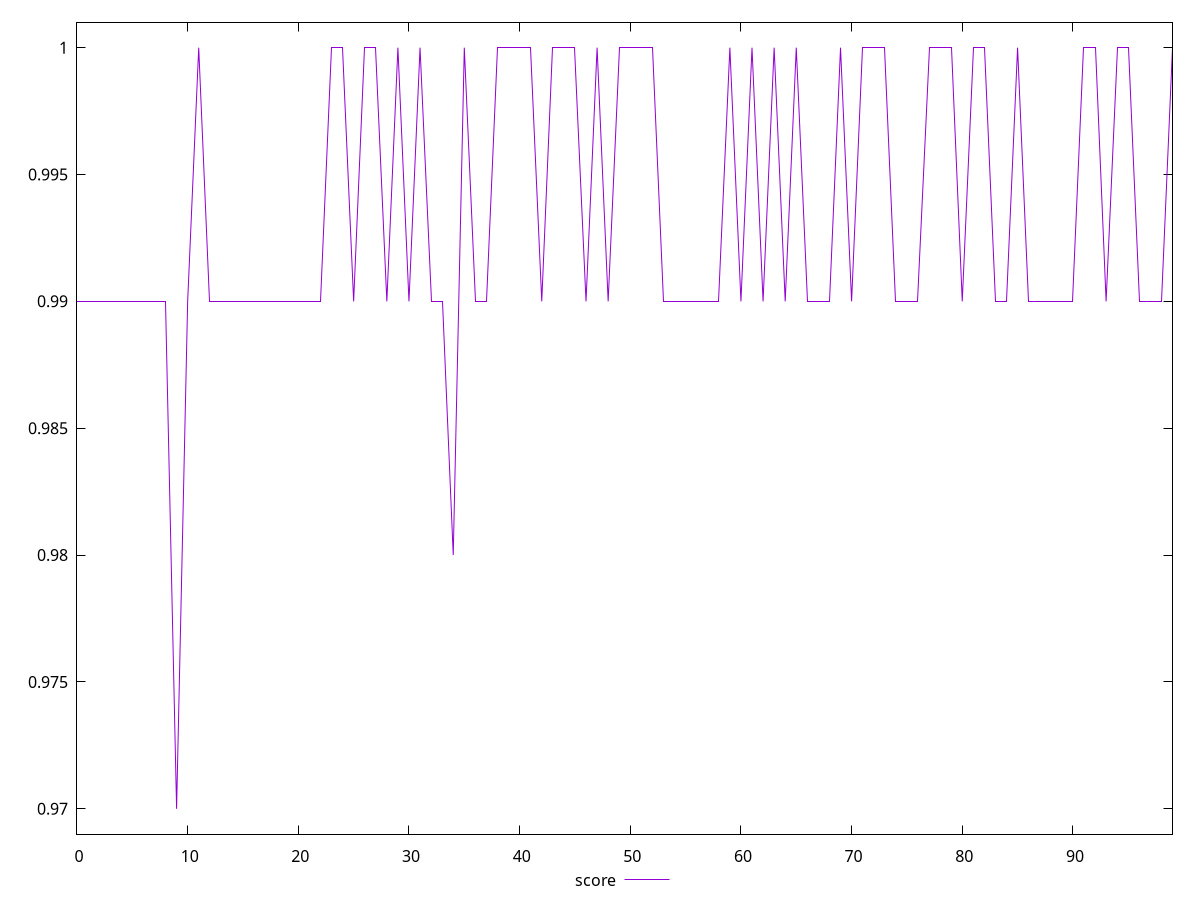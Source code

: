 reset

$score <<EOF
0 0.99
1 0.99
2 0.99
3 0.99
4 0.99
5 0.99
6 0.99
7 0.99
8 0.99
9 0.97
10 0.99
11 1
12 0.99
13 0.99
14 0.99
15 0.99
16 0.99
17 0.99
18 0.99
19 0.99
20 0.99
21 0.99
22 0.99
23 1
24 1
25 0.99
26 1
27 1
28 0.99
29 1
30 0.99
31 1
32 0.99
33 0.99
34 0.98
35 1
36 0.99
37 0.99
38 1
39 1
40 1
41 1
42 0.99
43 1
44 1
45 1
46 0.99
47 1
48 0.99
49 1
50 1
51 1
52 1
53 0.99
54 0.99
55 0.99
56 0.99
57 0.99
58 0.99
59 1
60 0.99
61 1
62 0.99
63 1
64 0.99
65 1
66 0.99
67 0.99
68 0.99
69 1
70 0.99
71 1
72 1
73 1
74 0.99
75 0.99
76 0.99
77 1
78 1
79 1
80 0.99
81 1
82 1
83 0.99
84 0.99
85 1
86 0.99
87 0.99
88 0.99
89 0.99
90 0.99
91 1
92 1
93 0.99
94 1
95 1
96 0.99
97 0.99
98 0.99
99 1
EOF

set key outside below
set xrange [0:99]
set yrange [0.969:1.001]
set trange [0.969:1.001]
set terminal svg size 640, 500 enhanced background rgb 'white'
set output "report_00026_2021-02-22T21:38:55.199Z/max-potential-fid/samples/pages+cached+noadtech/score/values.svg"

plot $score title "score" with line

reset
